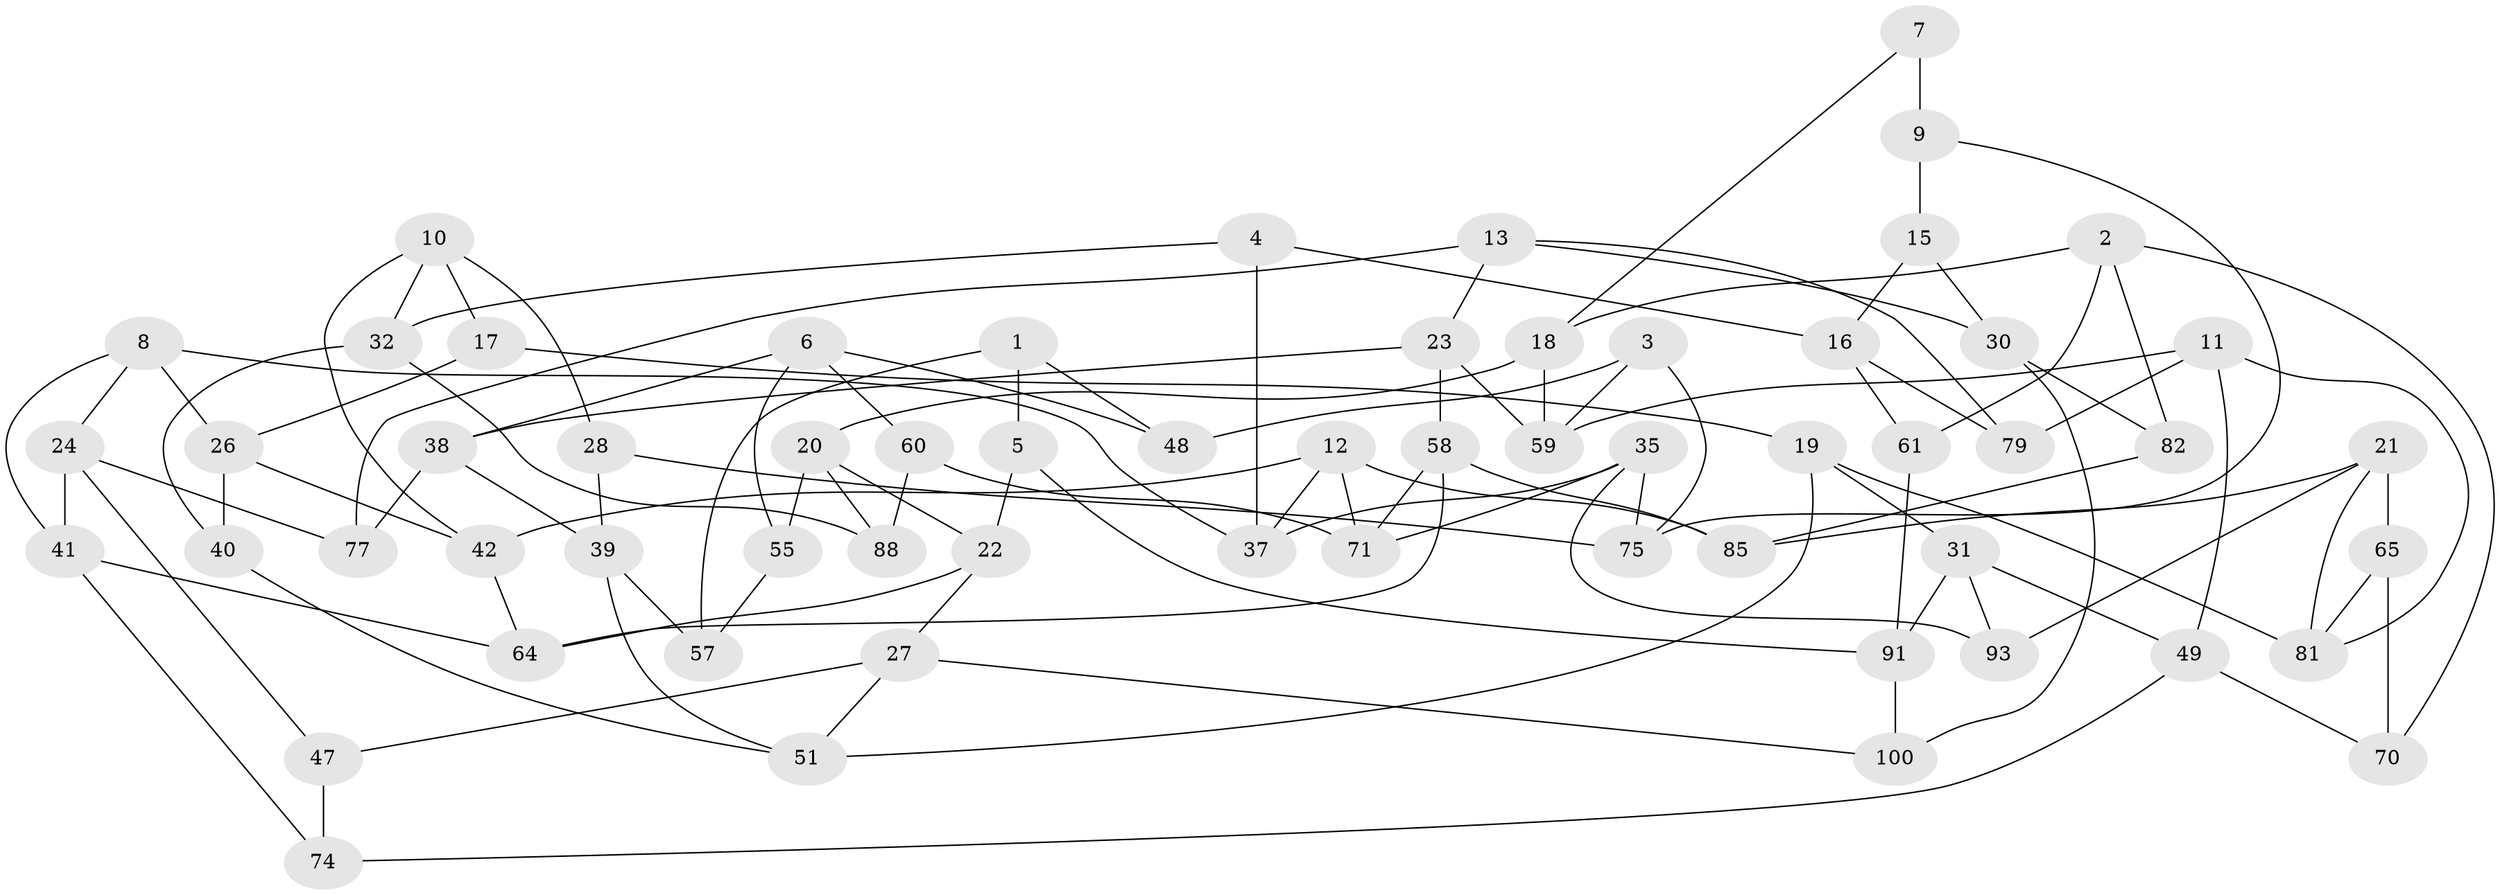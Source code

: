 // original degree distribution, {3: 1.0}
// Generated by graph-tools (version 1.1) at 2025/11/02/21/25 10:11:15]
// undirected, 61 vertices, 109 edges
graph export_dot {
graph [start="1"]
  node [color=gray90,style=filled];
  1;
  2 [super="+53"];
  3 [super="+33"];
  4;
  5;
  6 [super="+99"];
  7;
  8 [super="+34"];
  9 [super="+84"];
  10 [super="+43"];
  11 [super="+14"];
  12 [super="+87"];
  13 [super="+90"];
  15;
  16 [super="+56"];
  17;
  18 [super="+25"];
  19 [super="+54"];
  20 [super="+29"];
  21 [super="+68"];
  22 [super="+73"];
  23 [super="+52"];
  24 [super="+63"];
  26 [super="+76"];
  27 [super="+96"];
  28;
  30 [super="+46"];
  31 [super="+44"];
  32 [super="+67"];
  35 [super="+36"];
  37 [super="+45"];
  38 [super="+94"];
  39 [super="+50"];
  40;
  41 [super="+69"];
  42 [super="+95"];
  47;
  48 [super="+72"];
  49 [super="+66"];
  51 [super="+62"];
  55;
  57;
  58 [super="+92"];
  59 [super="+80"];
  60;
  61;
  64 [super="+83"];
  65;
  70;
  71 [super="+78"];
  74;
  75 [super="+86"];
  77;
  79;
  81 [super="+89"];
  82;
  85 [super="+98"];
  88;
  91 [super="+97"];
  93;
  100;
  1 -- 5;
  1 -- 48;
  1 -- 57;
  2 -- 70;
  2 -- 82;
  2 -- 61;
  2 -- 18;
  3 -- 48 [weight=2];
  3 -- 75;
  3 -- 59;
  4 -- 37;
  4 -- 32;
  4 -- 16;
  5 -- 22;
  5 -- 91;
  6 -- 60;
  6 -- 38;
  6 -- 55;
  6 -- 48;
  7 -- 9 [weight=2];
  7 -- 18;
  8 -- 26;
  8 -- 37;
  8 -- 24;
  8 -- 41;
  9 -- 75;
  9 -- 15;
  10 -- 42;
  10 -- 32;
  10 -- 17;
  10 -- 28;
  11 -- 81;
  11 -- 49;
  11 -- 59;
  11 -- 79;
  12 -- 85;
  12 -- 37;
  12 -- 71;
  12 -- 42;
  13 -- 23;
  13 -- 30;
  13 -- 77;
  13 -- 79;
  15 -- 16;
  15 -- 30;
  16 -- 79;
  16 -- 61;
  17 -- 26;
  17 -- 19;
  18 -- 20;
  18 -- 59;
  19 -- 31;
  19 -- 81;
  19 -- 51;
  20 -- 88;
  20 -- 22;
  20 -- 55;
  21 -- 85;
  21 -- 93;
  21 -- 81;
  21 -- 65;
  22 -- 64;
  22 -- 27;
  23 -- 38;
  23 -- 58;
  23 -- 59;
  24 -- 77;
  24 -- 41;
  24 -- 47;
  26 -- 40;
  26 -- 42;
  27 -- 100;
  27 -- 51;
  27 -- 47;
  28 -- 75;
  28 -- 39;
  30 -- 82;
  30 -- 100;
  31 -- 93;
  31 -- 49;
  31 -- 91;
  32 -- 88;
  32 -- 40;
  35 -- 71;
  35 -- 93;
  35 -- 75;
  35 -- 37;
  38 -- 39;
  38 -- 77;
  39 -- 51;
  39 -- 57;
  40 -- 51;
  41 -- 74;
  41 -- 64;
  42 -- 64;
  47 -- 74;
  49 -- 70;
  49 -- 74;
  55 -- 57;
  58 -- 64;
  58 -- 71;
  58 -- 85;
  60 -- 88;
  60 -- 71;
  61 -- 91;
  65 -- 70;
  65 -- 81;
  82 -- 85;
  91 -- 100;
}
